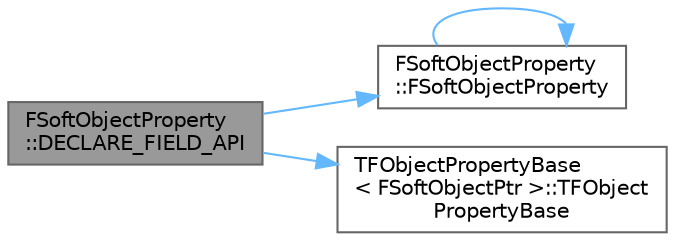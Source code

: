 digraph "FSoftObjectProperty::DECLARE_FIELD_API"
{
 // INTERACTIVE_SVG=YES
 // LATEX_PDF_SIZE
  bgcolor="transparent";
  edge [fontname=Helvetica,fontsize=10,labelfontname=Helvetica,labelfontsize=10];
  node [fontname=Helvetica,fontsize=10,shape=box,height=0.2,width=0.4];
  rankdir="LR";
  Node1 [id="Node000001",label="FSoftObjectProperty\l::DECLARE_FIELD_API",height=0.2,width=0.4,color="gray40", fillcolor="grey60", style="filled", fontcolor="black",tooltip=" "];
  Node1 -> Node2 [id="edge1_Node000001_Node000002",color="steelblue1",style="solid",tooltip=" "];
  Node2 [id="Node000002",label="FSoftObjectProperty\l::FSoftObjectProperty",height=0.2,width=0.4,color="grey40", fillcolor="white", style="filled",URL="$d3/d6e/classFSoftObjectProperty.html#a30c89172ea9b1fea70348f95c18d1d1b",tooltip="Constructor used for constructing compiled-in properties."];
  Node2 -> Node2 [id="edge2_Node000002_Node000002",color="steelblue1",style="solid",tooltip=" "];
  Node1 -> Node3 [id="edge3_Node000001_Node000003",color="steelblue1",style="solid",tooltip=" "];
  Node3 [id="Node000003",label="TFObjectPropertyBase\l\< FSoftObjectPtr \>::TFObject\lPropertyBase",height=0.2,width=0.4,color="grey40", fillcolor="white", style="filled",URL="$d3/d06/classTFObjectPropertyBase.html#ac69b85ad158fd73d18ec56f1b5574da4",tooltip=" "];
}
